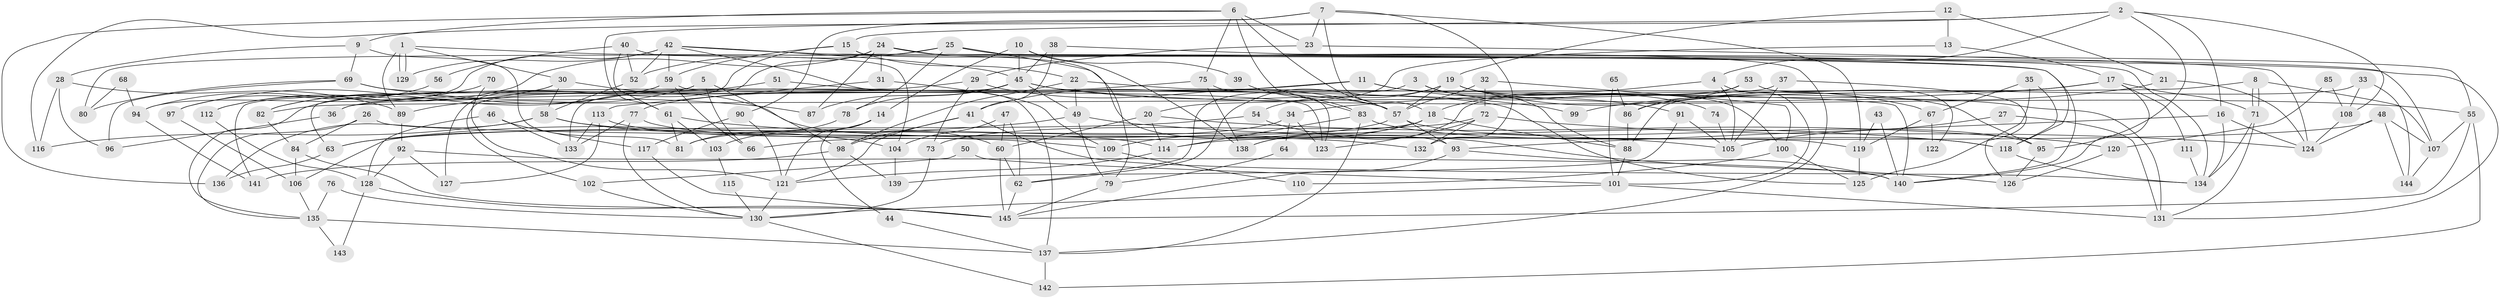 // coarse degree distribution, {3: 0.2361111111111111, 4: 0.19444444444444445, 2: 0.18055555555555555, 11: 0.041666666666666664, 7: 0.05555555555555555, 5: 0.125, 10: 0.027777777777777776, 8: 0.041666666666666664, 9: 0.027777777777777776, 12: 0.027777777777777776, 14: 0.013888888888888888, 6: 0.013888888888888888, 13: 0.013888888888888888}
// Generated by graph-tools (version 1.1) at 2025/52/03/04/25 21:52:19]
// undirected, 145 vertices, 290 edges
graph export_dot {
graph [start="1"]
  node [color=gray90,style=filled];
  1;
  2;
  3;
  4;
  5;
  6;
  7;
  8;
  9;
  10;
  11;
  12;
  13;
  14;
  15;
  16;
  17;
  18;
  19;
  20;
  21;
  22;
  23;
  24;
  25;
  26;
  27;
  28;
  29;
  30;
  31;
  32;
  33;
  34;
  35;
  36;
  37;
  38;
  39;
  40;
  41;
  42;
  43;
  44;
  45;
  46;
  47;
  48;
  49;
  50;
  51;
  52;
  53;
  54;
  55;
  56;
  57;
  58;
  59;
  60;
  61;
  62;
  63;
  64;
  65;
  66;
  67;
  68;
  69;
  70;
  71;
  72;
  73;
  74;
  75;
  76;
  77;
  78;
  79;
  80;
  81;
  82;
  83;
  84;
  85;
  86;
  87;
  88;
  89;
  90;
  91;
  92;
  93;
  94;
  95;
  96;
  97;
  98;
  99;
  100;
  101;
  102;
  103;
  104;
  105;
  106;
  107;
  108;
  109;
  110;
  111;
  112;
  113;
  114;
  115;
  116;
  117;
  118;
  119;
  120;
  121;
  122;
  123;
  124;
  125;
  126;
  127;
  128;
  129;
  130;
  131;
  132;
  133;
  134;
  135;
  136;
  137;
  138;
  139;
  140;
  141;
  142;
  143;
  144;
  145;
  1 -- 89;
  1 -- 129;
  1 -- 129;
  1 -- 30;
  1 -- 131;
  2 -- 15;
  2 -- 4;
  2 -- 16;
  2 -- 95;
  2 -- 108;
  2 -- 116;
  3 -- 62;
  3 -- 88;
  3 -- 74;
  4 -- 101;
  4 -- 105;
  4 -- 18;
  5 -- 98;
  5 -- 66;
  5 -- 89;
  5 -- 141;
  6 -- 23;
  6 -- 83;
  6 -- 9;
  6 -- 57;
  6 -- 75;
  6 -- 136;
  7 -- 119;
  7 -- 23;
  7 -- 18;
  7 -- 61;
  7 -- 90;
  7 -- 132;
  8 -- 107;
  8 -- 71;
  8 -- 71;
  8 -- 36;
  9 -- 69;
  9 -- 28;
  9 -- 81;
  10 -- 138;
  10 -- 45;
  10 -- 14;
  10 -- 39;
  11 -- 41;
  11 -- 95;
  11 -- 36;
  11 -- 91;
  12 -- 19;
  12 -- 13;
  12 -- 21;
  13 -- 17;
  13 -- 20;
  14 -- 121;
  14 -- 44;
  14 -- 103;
  15 -- 22;
  15 -- 59;
  15 -- 127;
  15 -- 137;
  16 -- 93;
  16 -- 124;
  16 -- 134;
  17 -- 140;
  17 -- 71;
  17 -- 34;
  17 -- 86;
  17 -- 111;
  18 -- 88;
  18 -- 106;
  18 -- 109;
  18 -- 138;
  19 -- 131;
  19 -- 57;
  19 -- 54;
  19 -- 62;
  19 -- 67;
  19 -- 100;
  20 -- 114;
  20 -- 60;
  20 -- 120;
  21 -- 124;
  21 -- 99;
  22 -- 49;
  22 -- 140;
  22 -- 98;
  23 -- 124;
  23 -- 29;
  24 -- 112;
  24 -- 93;
  24 -- 31;
  24 -- 87;
  24 -- 102;
  24 -- 107;
  25 -- 52;
  25 -- 79;
  25 -- 55;
  25 -- 78;
  25 -- 80;
  25 -- 118;
  26 -- 84;
  26 -- 119;
  26 -- 135;
  27 -- 105;
  27 -- 131;
  28 -- 116;
  28 -- 89;
  28 -- 96;
  29 -- 57;
  29 -- 63;
  29 -- 73;
  30 -- 58;
  30 -- 60;
  30 -- 82;
  30 -- 112;
  31 -- 109;
  31 -- 113;
  32 -- 72;
  32 -- 57;
  32 -- 100;
  33 -- 144;
  33 -- 108;
  33 -- 88;
  34 -- 81;
  34 -- 64;
  34 -- 123;
  35 -- 118;
  35 -- 125;
  35 -- 67;
  36 -- 96;
  37 -- 82;
  37 -- 126;
  37 -- 105;
  38 -- 134;
  38 -- 41;
  38 -- 45;
  39 -- 83;
  40 -- 61;
  40 -- 104;
  40 -- 52;
  40 -- 56;
  41 -- 121;
  41 -- 134;
  41 -- 98;
  42 -- 52;
  42 -- 45;
  42 -- 59;
  42 -- 94;
  42 -- 129;
  42 -- 137;
  42 -- 140;
  43 -- 140;
  43 -- 119;
  44 -- 137;
  45 -- 133;
  45 -- 49;
  45 -- 55;
  45 -- 78;
  45 -- 87;
  45 -- 99;
  46 -- 128;
  46 -- 117;
  46 -- 133;
  47 -- 60;
  47 -- 62;
  47 -- 104;
  48 -- 124;
  48 -- 107;
  48 -- 114;
  48 -- 144;
  49 -- 118;
  49 -- 63;
  49 -- 79;
  50 -- 102;
  50 -- 101;
  51 -- 135;
  51 -- 57;
  52 -- 58;
  53 -- 138;
  53 -- 86;
  53 -- 122;
  54 -- 63;
  54 -- 126;
  55 -- 107;
  55 -- 142;
  55 -- 145;
  56 -- 97;
  57 -- 93;
  57 -- 66;
  57 -- 95;
  58 -- 132;
  58 -- 104;
  58 -- 116;
  58 -- 136;
  59 -- 82;
  59 -- 66;
  59 -- 97;
  59 -- 123;
  60 -- 145;
  60 -- 62;
  61 -- 81;
  61 -- 103;
  61 -- 105;
  62 -- 145;
  63 -- 136;
  64 -- 79;
  65 -- 101;
  65 -- 86;
  67 -- 119;
  67 -- 122;
  68 -- 80;
  68 -- 94;
  69 -- 96;
  69 -- 87;
  69 -- 80;
  69 -- 125;
  70 -- 121;
  70 -- 94;
  71 -- 134;
  71 -- 131;
  72 -- 73;
  72 -- 123;
  72 -- 124;
  72 -- 132;
  73 -- 130;
  74 -- 105;
  75 -- 123;
  75 -- 77;
  75 -- 138;
  76 -- 135;
  76 -- 130;
  77 -- 130;
  77 -- 109;
  77 -- 133;
  78 -- 81;
  79 -- 145;
  82 -- 84;
  83 -- 137;
  83 -- 114;
  83 -- 118;
  84 -- 106;
  84 -- 145;
  85 -- 120;
  85 -- 108;
  86 -- 88;
  88 -- 101;
  89 -- 92;
  90 -- 121;
  90 -- 117;
  91 -- 105;
  91 -- 139;
  92 -- 127;
  92 -- 128;
  92 -- 140;
  93 -- 140;
  93 -- 145;
  94 -- 141;
  95 -- 126;
  97 -- 106;
  98 -- 139;
  98 -- 141;
  100 -- 110;
  100 -- 125;
  101 -- 131;
  101 -- 130;
  102 -- 130;
  103 -- 115;
  104 -- 139;
  106 -- 135;
  107 -- 144;
  108 -- 124;
  109 -- 110;
  111 -- 134;
  112 -- 128;
  113 -- 133;
  113 -- 114;
  113 -- 127;
  114 -- 121;
  115 -- 130;
  117 -- 145;
  118 -- 134;
  119 -- 125;
  120 -- 126;
  121 -- 130;
  128 -- 145;
  128 -- 143;
  130 -- 142;
  135 -- 137;
  135 -- 143;
  137 -- 142;
}
